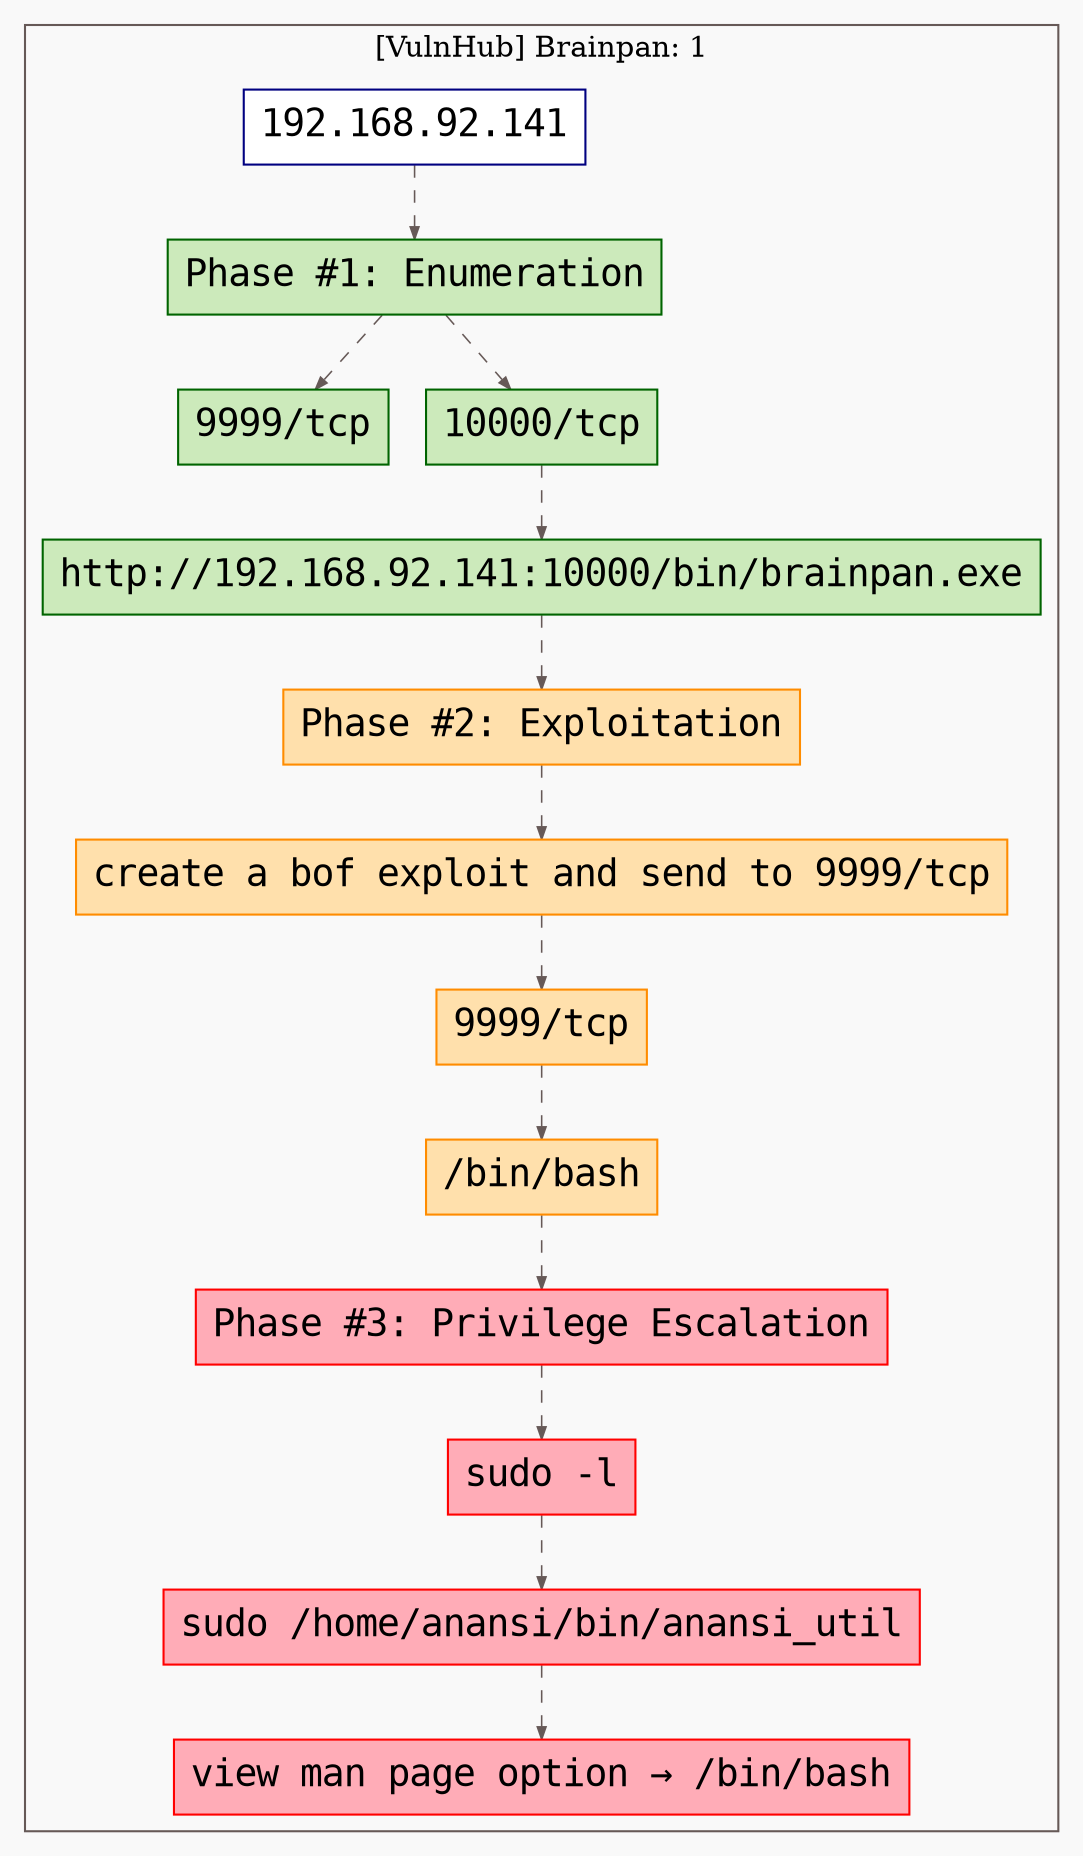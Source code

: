 digraph G {
  #rankdir=LR;
  nodesdictep=1.0; splines="line"; K=0.6; overlap=scale; fixedsize=true; resolution=72; bgcolor="#f9f9f9"; outputorder="edgesfirst";
  node [fontname="courier" fontsize=18 shape=box width=0.25 fillcolor="white" style="filled,solid"];
  edge [style=dashed color="#665957" penwidth=0.75 arrowsize=0.6];

  0[label="192.168.92.141" color="navyblue" fillcolor="#ffffff" tooltip="[VulnHub] Brainpan: 1"];
  10[label="sudo -l" color="red" fillcolor="#ffacb7" tooltip="Phase #3:Privilege Escalation"];
  11[label="sudo /home/anansi/bin/anansi_util" color="red" fillcolor="#ffacb7" tooltip="Phase #3:Privilege Escalation"];
  12[label="view man page option → /bin/bash" color="red" fillcolor="#ffacb7" tooltip="Phase #3:Privilege Escalation"];
  1[label="Phase #1: Enumeration" color="darkgreen" fillcolor="#cceabb" tooltip="Phase #1:Enumeration"];
  2[label="9999/tcp" color="darkgreen" fillcolor="#cceabb" tooltip="Phase #1:Enumeration"];
  3[label="10000/tcp" color="darkgreen" fillcolor="#cceabb" tooltip="Phase #1:Enumeration"];
  4[label="http://192.168.92.141:10000/bin/brainpan.exe" color="darkgreen" fillcolor="#cceabb" tooltip="Phase #1:Enumeration"];
  5[label="Phase #2: Exploitation" color="darkorange" fillcolor="#ffe0ac" tooltip="Phase #2:Exploitation"];
  6[label="create a bof exploit and send to 9999/tcp" color="darkorange" fillcolor="#ffe0ac" tooltip="Phase #2:Exploitation"];
  7[label="9999/tcp" color="darkorange" fillcolor="#ffe0ac" tooltip="Phase #2:Exploitation"];
  8[label="/bin/bash" color="darkorange" fillcolor="#ffe0ac" tooltip="Phase #2:Exploitation"];
  9[label="Phase #3: Privilege Escalation" color="red" fillcolor="#ffacb7" tooltip="Phase #3:Privilege Escalation"];

  subgraph cluster_0 {
    node [style="filled,solid"];
    label = "[VulnHub] Brainpan: 1";
    color = "#665957";
    0 -> 1 [color="#665957"];
    1 -> 2 [color="#665957"];
    1 -> 3 [color="#665957"];
    10 -> 11 [color="#665957"];
    11 -> 12 [color="#665957"];
    3 -> 4 [color="#665957"];
    4 -> 5 [color="#665957"];
    5 -> 6 [color="#665957"];
    6 -> 7 [color="#665957"];
    7 -> 8 [color="#665957"];
    8 -> 9 [color="#665957"];
    9 -> 10 [color="#665957"];
  }
}

